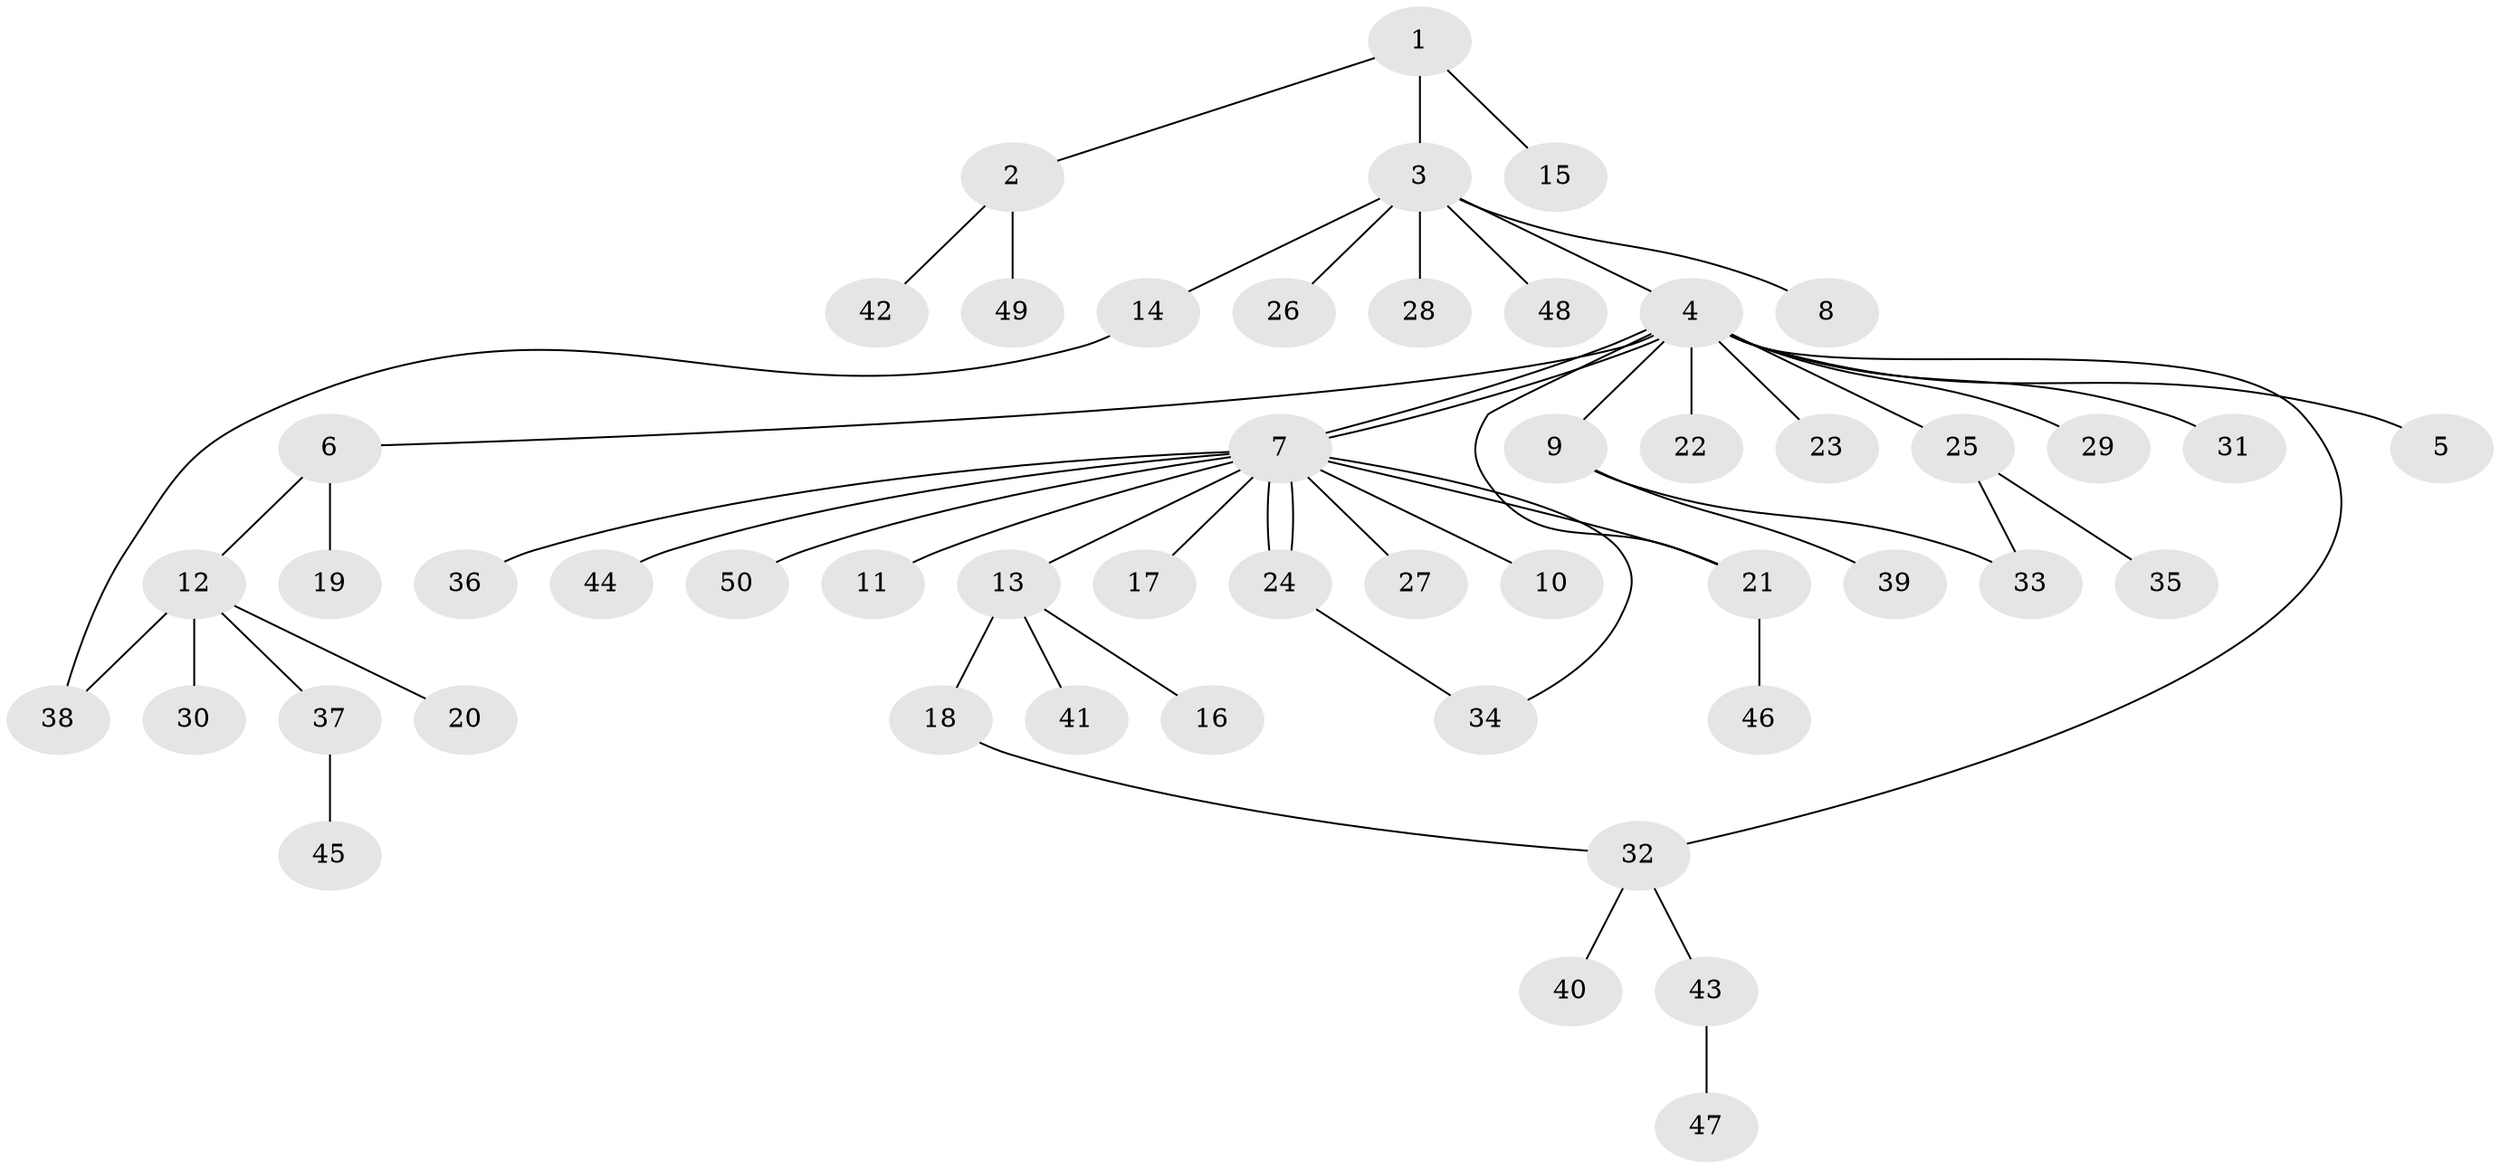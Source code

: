 // Generated by graph-tools (version 1.1) at 2025/26/03/09/25 03:26:04]
// undirected, 50 vertices, 56 edges
graph export_dot {
graph [start="1"]
  node [color=gray90,style=filled];
  1;
  2;
  3;
  4;
  5;
  6;
  7;
  8;
  9;
  10;
  11;
  12;
  13;
  14;
  15;
  16;
  17;
  18;
  19;
  20;
  21;
  22;
  23;
  24;
  25;
  26;
  27;
  28;
  29;
  30;
  31;
  32;
  33;
  34;
  35;
  36;
  37;
  38;
  39;
  40;
  41;
  42;
  43;
  44;
  45;
  46;
  47;
  48;
  49;
  50;
  1 -- 2;
  1 -- 3;
  1 -- 15;
  2 -- 42;
  2 -- 49;
  3 -- 4;
  3 -- 8;
  3 -- 14;
  3 -- 26;
  3 -- 28;
  3 -- 48;
  4 -- 5;
  4 -- 6;
  4 -- 7;
  4 -- 7;
  4 -- 9;
  4 -- 21;
  4 -- 22;
  4 -- 23;
  4 -- 25;
  4 -- 29;
  4 -- 31;
  4 -- 32;
  6 -- 12;
  6 -- 19;
  7 -- 10;
  7 -- 11;
  7 -- 13;
  7 -- 17;
  7 -- 21;
  7 -- 24;
  7 -- 24;
  7 -- 27;
  7 -- 34;
  7 -- 36;
  7 -- 44;
  7 -- 50;
  9 -- 33;
  9 -- 39;
  12 -- 20;
  12 -- 30;
  12 -- 37;
  12 -- 38;
  13 -- 16;
  13 -- 18;
  13 -- 41;
  14 -- 38;
  18 -- 32;
  21 -- 46;
  24 -- 34;
  25 -- 33;
  25 -- 35;
  32 -- 40;
  32 -- 43;
  37 -- 45;
  43 -- 47;
}

